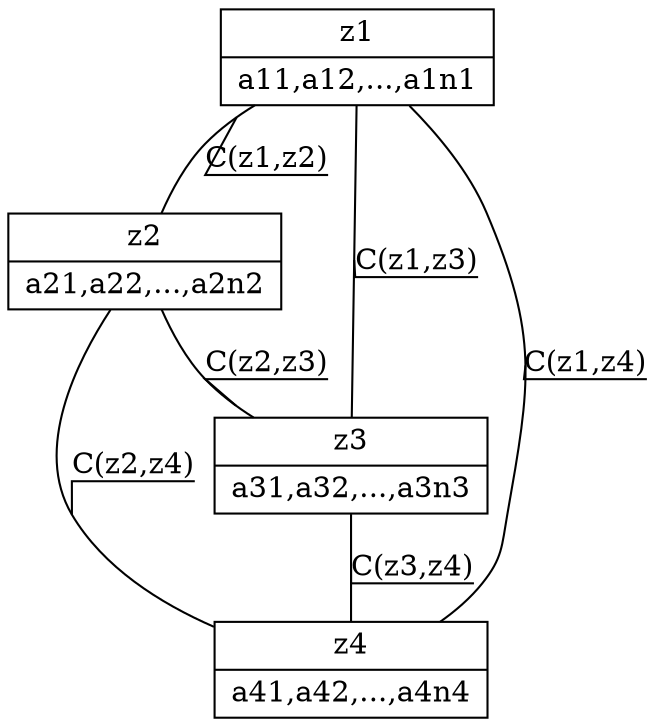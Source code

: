 graph G {
	edge [len=4, decorate=True];
	z1--z2 [label="C(z1,z2)"];
	z1--z3 [label="C(z1,z3)"];
	z1--z4 [label="C(z1,z4)"];
	z2--z3 [label="C(z2,z3)"];
	z2--z4 [label="C(z2,z4)"];
	z3--z4 [label="C(z3,z4)"];
	z1[shape = "record", label = "{z1|a11,a12,...,a1n1}"];
	z2[shape = "record", label = "{z2|a21,a22,...,a2n2}"];
	z3[shape = "record", label = "{z3|a31,a32,...,a3n3}"];
	z4[shape = "record", label = "{z4|a41,a42,...,a4n4}"];
}
